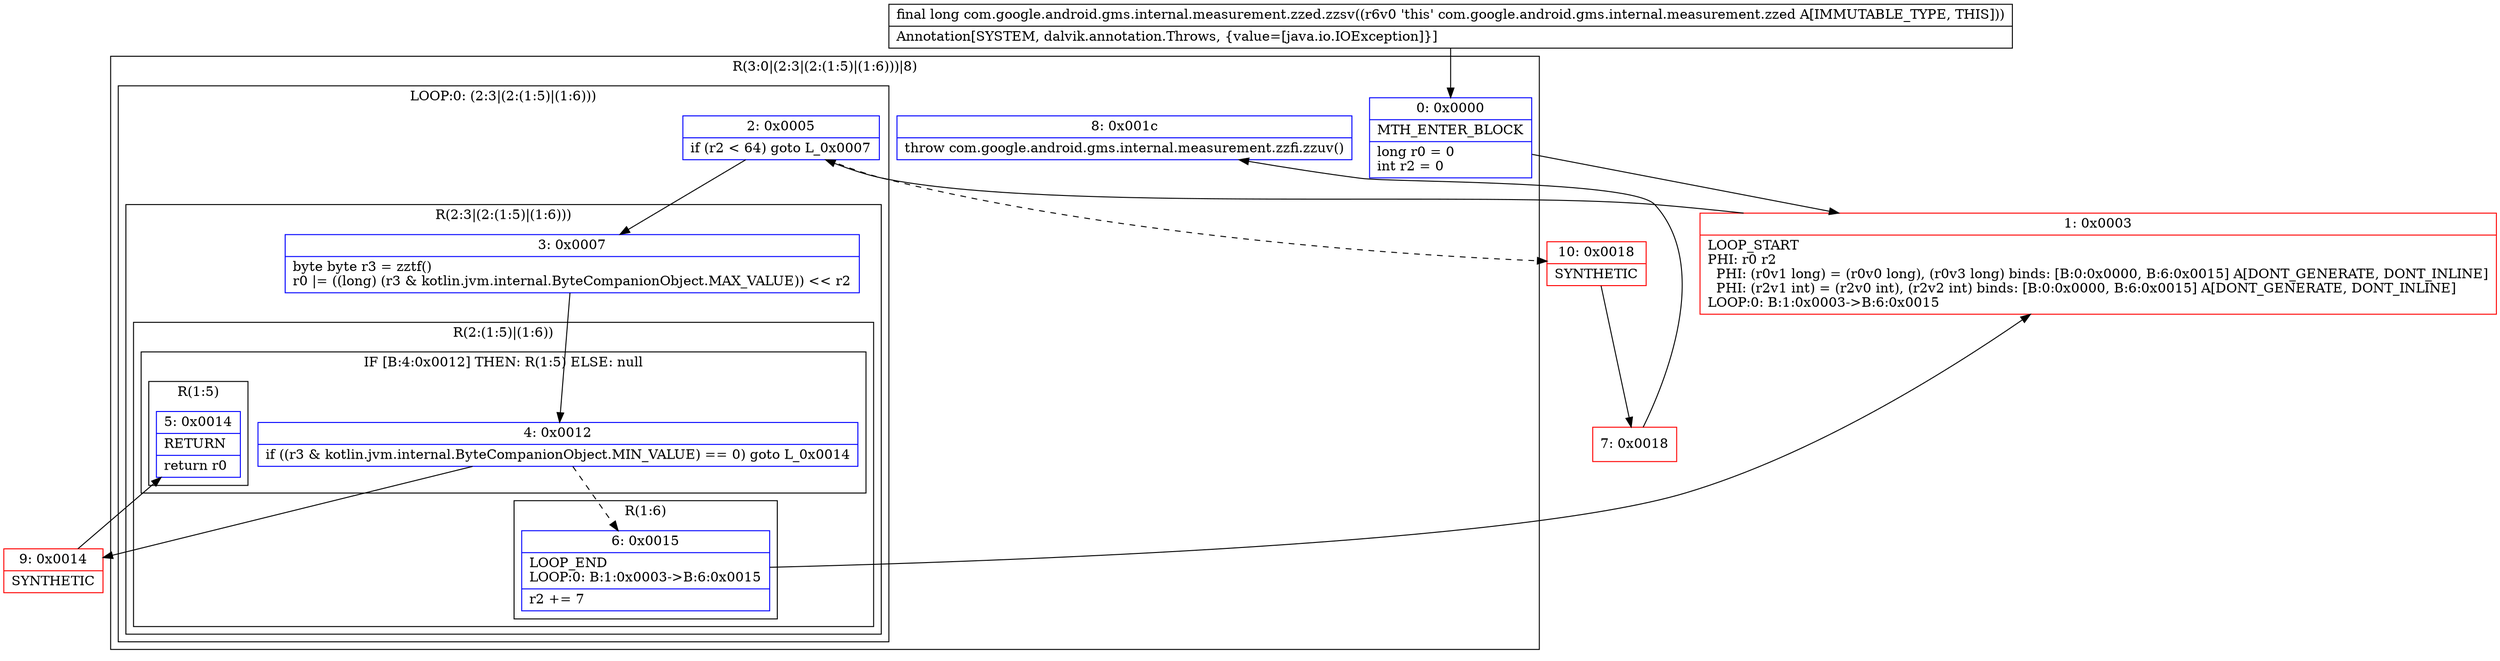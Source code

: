 digraph "CFG forcom.google.android.gms.internal.measurement.zzed.zzsv()J" {
subgraph cluster_Region_1240904605 {
label = "R(3:0|(2:3|(2:(1:5)|(1:6)))|8)";
node [shape=record,color=blue];
Node_0 [shape=record,label="{0\:\ 0x0000|MTH_ENTER_BLOCK\l|long r0 = 0\lint r2 = 0\l}"];
subgraph cluster_LoopRegion_1721997483 {
label = "LOOP:0: (2:3|(2:(1:5)|(1:6)))";
node [shape=record,color=blue];
Node_2 [shape=record,label="{2\:\ 0x0005|if (r2 \< 64) goto L_0x0007\l}"];
subgraph cluster_Region_1362637864 {
label = "R(2:3|(2:(1:5)|(1:6)))";
node [shape=record,color=blue];
Node_3 [shape=record,label="{3\:\ 0x0007|byte byte r3 = zztf()\lr0 \|= ((long) (r3 & kotlin.jvm.internal.ByteCompanionObject.MAX_VALUE)) \<\< r2\l}"];
subgraph cluster_Region_1076097392 {
label = "R(2:(1:5)|(1:6))";
node [shape=record,color=blue];
subgraph cluster_IfRegion_171727779 {
label = "IF [B:4:0x0012] THEN: R(1:5) ELSE: null";
node [shape=record,color=blue];
Node_4 [shape=record,label="{4\:\ 0x0012|if ((r3 & kotlin.jvm.internal.ByteCompanionObject.MIN_VALUE) == 0) goto L_0x0014\l}"];
subgraph cluster_Region_1200696175 {
label = "R(1:5)";
node [shape=record,color=blue];
Node_5 [shape=record,label="{5\:\ 0x0014|RETURN\l|return r0\l}"];
}
}
subgraph cluster_Region_439727545 {
label = "R(1:6)";
node [shape=record,color=blue];
Node_6 [shape=record,label="{6\:\ 0x0015|LOOP_END\lLOOP:0: B:1:0x0003\-\>B:6:0x0015\l|r2 += 7\l}"];
}
}
}
}
Node_8 [shape=record,label="{8\:\ 0x001c|throw com.google.android.gms.internal.measurement.zzfi.zzuv()\l}"];
}
Node_1 [shape=record,color=red,label="{1\:\ 0x0003|LOOP_START\lPHI: r0 r2 \l  PHI: (r0v1 long) = (r0v0 long), (r0v3 long) binds: [B:0:0x0000, B:6:0x0015] A[DONT_GENERATE, DONT_INLINE]\l  PHI: (r2v1 int) = (r2v0 int), (r2v2 int) binds: [B:0:0x0000, B:6:0x0015] A[DONT_GENERATE, DONT_INLINE]\lLOOP:0: B:1:0x0003\-\>B:6:0x0015\l}"];
Node_7 [shape=record,color=red,label="{7\:\ 0x0018}"];
Node_9 [shape=record,color=red,label="{9\:\ 0x0014|SYNTHETIC\l}"];
Node_10 [shape=record,color=red,label="{10\:\ 0x0018|SYNTHETIC\l}"];
MethodNode[shape=record,label="{final long com.google.android.gms.internal.measurement.zzed.zzsv((r6v0 'this' com.google.android.gms.internal.measurement.zzed A[IMMUTABLE_TYPE, THIS]))  | Annotation[SYSTEM, dalvik.annotation.Throws, \{value=[java.io.IOException]\}]\l}"];
MethodNode -> Node_0;
Node_0 -> Node_1;
Node_2 -> Node_3;
Node_2 -> Node_10[style=dashed];
Node_3 -> Node_4;
Node_4 -> Node_6[style=dashed];
Node_4 -> Node_9;
Node_6 -> Node_1;
Node_1 -> Node_2;
Node_7 -> Node_8;
Node_9 -> Node_5;
Node_10 -> Node_7;
}

